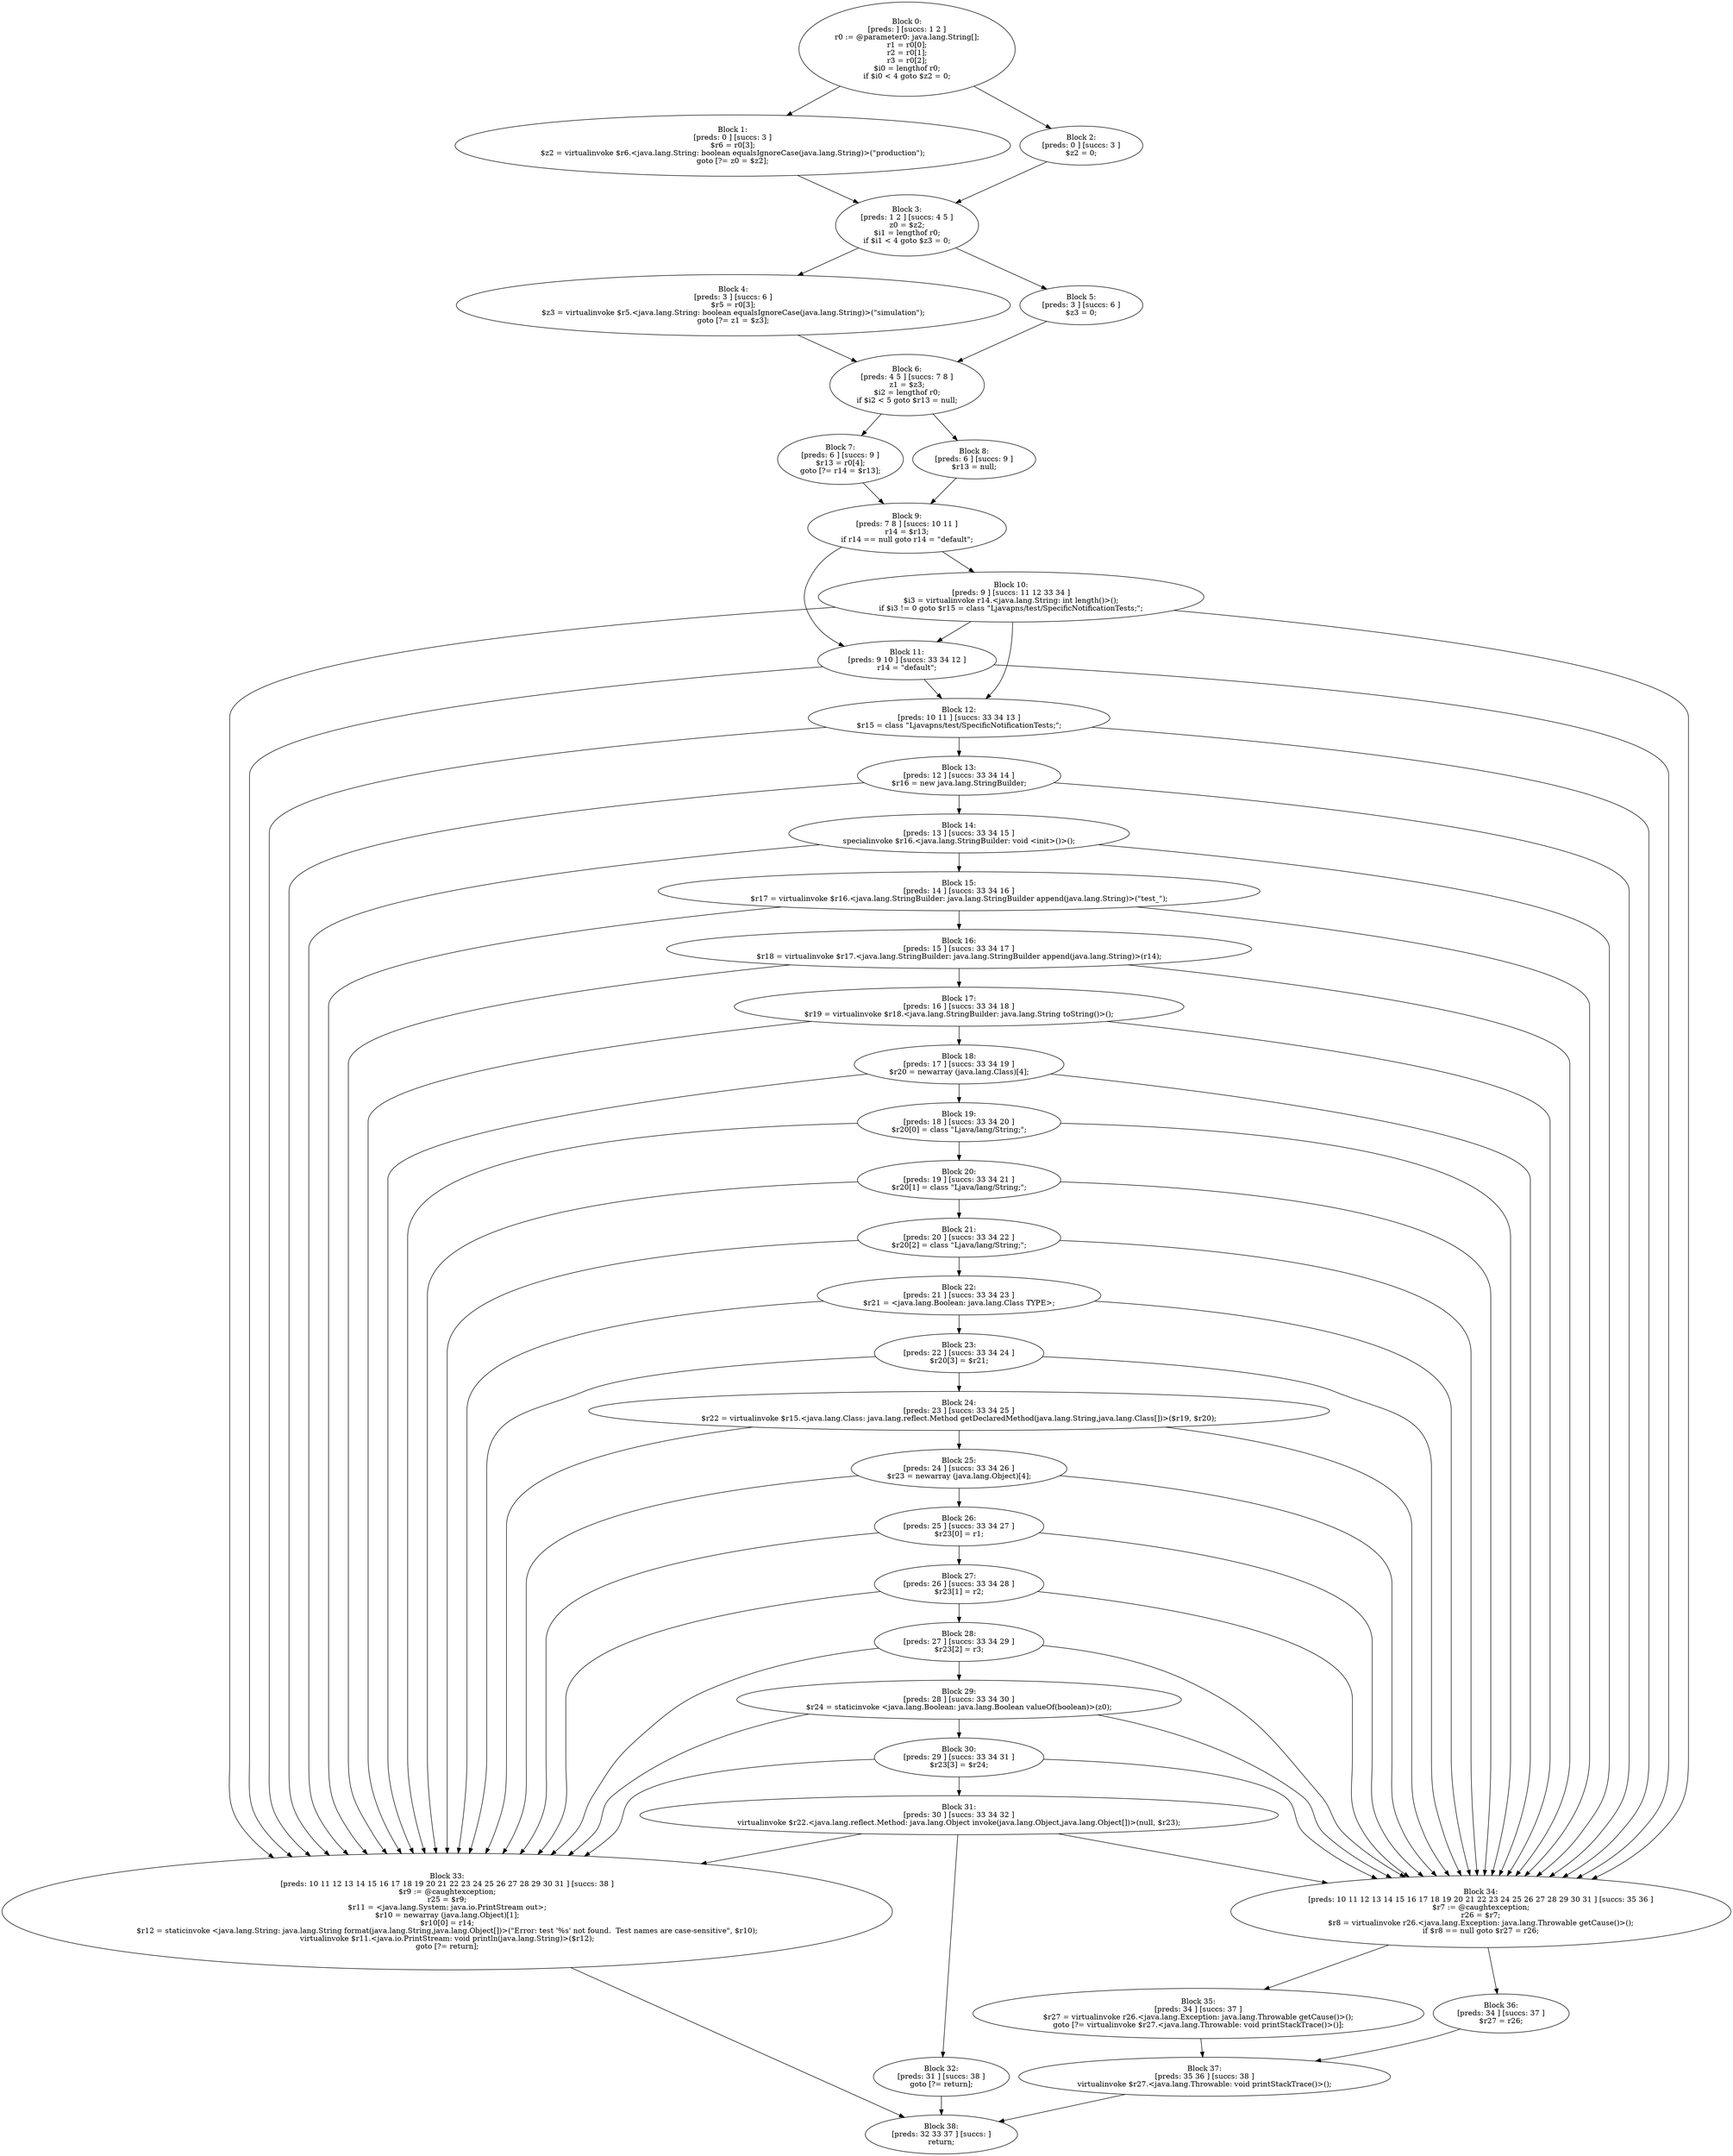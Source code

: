 digraph "unitGraph" {
    "Block 0:
[preds: ] [succs: 1 2 ]
r0 := @parameter0: java.lang.String[];
r1 = r0[0];
r2 = r0[1];
r3 = r0[2];
$i0 = lengthof r0;
if $i0 < 4 goto $z2 = 0;
"
    "Block 1:
[preds: 0 ] [succs: 3 ]
$r6 = r0[3];
$z2 = virtualinvoke $r6.<java.lang.String: boolean equalsIgnoreCase(java.lang.String)>(\"production\");
goto [?= z0 = $z2];
"
    "Block 2:
[preds: 0 ] [succs: 3 ]
$z2 = 0;
"
    "Block 3:
[preds: 1 2 ] [succs: 4 5 ]
z0 = $z2;
$i1 = lengthof r0;
if $i1 < 4 goto $z3 = 0;
"
    "Block 4:
[preds: 3 ] [succs: 6 ]
$r5 = r0[3];
$z3 = virtualinvoke $r5.<java.lang.String: boolean equalsIgnoreCase(java.lang.String)>(\"simulation\");
goto [?= z1 = $z3];
"
    "Block 5:
[preds: 3 ] [succs: 6 ]
$z3 = 0;
"
    "Block 6:
[preds: 4 5 ] [succs: 7 8 ]
z1 = $z3;
$i2 = lengthof r0;
if $i2 < 5 goto $r13 = null;
"
    "Block 7:
[preds: 6 ] [succs: 9 ]
$r13 = r0[4];
goto [?= r14 = $r13];
"
    "Block 8:
[preds: 6 ] [succs: 9 ]
$r13 = null;
"
    "Block 9:
[preds: 7 8 ] [succs: 10 11 ]
r14 = $r13;
if r14 == null goto r14 = \"default\";
"
    "Block 10:
[preds: 9 ] [succs: 11 12 33 34 ]
$i3 = virtualinvoke r14.<java.lang.String: int length()>();
if $i3 != 0 goto $r15 = class \"Ljavapns/test/SpecificNotificationTests;\";
"
    "Block 11:
[preds: 9 10 ] [succs: 33 34 12 ]
r14 = \"default\";
"
    "Block 12:
[preds: 10 11 ] [succs: 33 34 13 ]
$r15 = class \"Ljavapns/test/SpecificNotificationTests;\";
"
    "Block 13:
[preds: 12 ] [succs: 33 34 14 ]
$r16 = new java.lang.StringBuilder;
"
    "Block 14:
[preds: 13 ] [succs: 33 34 15 ]
specialinvoke $r16.<java.lang.StringBuilder: void <init>()>();
"
    "Block 15:
[preds: 14 ] [succs: 33 34 16 ]
$r17 = virtualinvoke $r16.<java.lang.StringBuilder: java.lang.StringBuilder append(java.lang.String)>(\"test_\");
"
    "Block 16:
[preds: 15 ] [succs: 33 34 17 ]
$r18 = virtualinvoke $r17.<java.lang.StringBuilder: java.lang.StringBuilder append(java.lang.String)>(r14);
"
    "Block 17:
[preds: 16 ] [succs: 33 34 18 ]
$r19 = virtualinvoke $r18.<java.lang.StringBuilder: java.lang.String toString()>();
"
    "Block 18:
[preds: 17 ] [succs: 33 34 19 ]
$r20 = newarray (java.lang.Class)[4];
"
    "Block 19:
[preds: 18 ] [succs: 33 34 20 ]
$r20[0] = class \"Ljava/lang/String;\";
"
    "Block 20:
[preds: 19 ] [succs: 33 34 21 ]
$r20[1] = class \"Ljava/lang/String;\";
"
    "Block 21:
[preds: 20 ] [succs: 33 34 22 ]
$r20[2] = class \"Ljava/lang/String;\";
"
    "Block 22:
[preds: 21 ] [succs: 33 34 23 ]
$r21 = <java.lang.Boolean: java.lang.Class TYPE>;
"
    "Block 23:
[preds: 22 ] [succs: 33 34 24 ]
$r20[3] = $r21;
"
    "Block 24:
[preds: 23 ] [succs: 33 34 25 ]
$r22 = virtualinvoke $r15.<java.lang.Class: java.lang.reflect.Method getDeclaredMethod(java.lang.String,java.lang.Class[])>($r19, $r20);
"
    "Block 25:
[preds: 24 ] [succs: 33 34 26 ]
$r23 = newarray (java.lang.Object)[4];
"
    "Block 26:
[preds: 25 ] [succs: 33 34 27 ]
$r23[0] = r1;
"
    "Block 27:
[preds: 26 ] [succs: 33 34 28 ]
$r23[1] = r2;
"
    "Block 28:
[preds: 27 ] [succs: 33 34 29 ]
$r23[2] = r3;
"
    "Block 29:
[preds: 28 ] [succs: 33 34 30 ]
$r24 = staticinvoke <java.lang.Boolean: java.lang.Boolean valueOf(boolean)>(z0);
"
    "Block 30:
[preds: 29 ] [succs: 33 34 31 ]
$r23[3] = $r24;
"
    "Block 31:
[preds: 30 ] [succs: 33 34 32 ]
virtualinvoke $r22.<java.lang.reflect.Method: java.lang.Object invoke(java.lang.Object,java.lang.Object[])>(null, $r23);
"
    "Block 32:
[preds: 31 ] [succs: 38 ]
goto [?= return];
"
    "Block 33:
[preds: 10 11 12 13 14 15 16 17 18 19 20 21 22 23 24 25 26 27 28 29 30 31 ] [succs: 38 ]
$r9 := @caughtexception;
r25 = $r9;
$r11 = <java.lang.System: java.io.PrintStream out>;
$r10 = newarray (java.lang.Object)[1];
$r10[0] = r14;
$r12 = staticinvoke <java.lang.String: java.lang.String format(java.lang.String,java.lang.Object[])>(\"Error: test \'%s\' not found.  Test names are case-sensitive\", $r10);
virtualinvoke $r11.<java.io.PrintStream: void println(java.lang.String)>($r12);
goto [?= return];
"
    "Block 34:
[preds: 10 11 12 13 14 15 16 17 18 19 20 21 22 23 24 25 26 27 28 29 30 31 ] [succs: 35 36 ]
$r7 := @caughtexception;
r26 = $r7;
$r8 = virtualinvoke r26.<java.lang.Exception: java.lang.Throwable getCause()>();
if $r8 == null goto $r27 = r26;
"
    "Block 35:
[preds: 34 ] [succs: 37 ]
$r27 = virtualinvoke r26.<java.lang.Exception: java.lang.Throwable getCause()>();
goto [?= virtualinvoke $r27.<java.lang.Throwable: void printStackTrace()>()];
"
    "Block 36:
[preds: 34 ] [succs: 37 ]
$r27 = r26;
"
    "Block 37:
[preds: 35 36 ] [succs: 38 ]
virtualinvoke $r27.<java.lang.Throwable: void printStackTrace()>();
"
    "Block 38:
[preds: 32 33 37 ] [succs: ]
return;
"
    "Block 0:
[preds: ] [succs: 1 2 ]
r0 := @parameter0: java.lang.String[];
r1 = r0[0];
r2 = r0[1];
r3 = r0[2];
$i0 = lengthof r0;
if $i0 < 4 goto $z2 = 0;
"->"Block 1:
[preds: 0 ] [succs: 3 ]
$r6 = r0[3];
$z2 = virtualinvoke $r6.<java.lang.String: boolean equalsIgnoreCase(java.lang.String)>(\"production\");
goto [?= z0 = $z2];
";
    "Block 0:
[preds: ] [succs: 1 2 ]
r0 := @parameter0: java.lang.String[];
r1 = r0[0];
r2 = r0[1];
r3 = r0[2];
$i0 = lengthof r0;
if $i0 < 4 goto $z2 = 0;
"->"Block 2:
[preds: 0 ] [succs: 3 ]
$z2 = 0;
";
    "Block 1:
[preds: 0 ] [succs: 3 ]
$r6 = r0[3];
$z2 = virtualinvoke $r6.<java.lang.String: boolean equalsIgnoreCase(java.lang.String)>(\"production\");
goto [?= z0 = $z2];
"->"Block 3:
[preds: 1 2 ] [succs: 4 5 ]
z0 = $z2;
$i1 = lengthof r0;
if $i1 < 4 goto $z3 = 0;
";
    "Block 2:
[preds: 0 ] [succs: 3 ]
$z2 = 0;
"->"Block 3:
[preds: 1 2 ] [succs: 4 5 ]
z0 = $z2;
$i1 = lengthof r0;
if $i1 < 4 goto $z3 = 0;
";
    "Block 3:
[preds: 1 2 ] [succs: 4 5 ]
z0 = $z2;
$i1 = lengthof r0;
if $i1 < 4 goto $z3 = 0;
"->"Block 4:
[preds: 3 ] [succs: 6 ]
$r5 = r0[3];
$z3 = virtualinvoke $r5.<java.lang.String: boolean equalsIgnoreCase(java.lang.String)>(\"simulation\");
goto [?= z1 = $z3];
";
    "Block 3:
[preds: 1 2 ] [succs: 4 5 ]
z0 = $z2;
$i1 = lengthof r0;
if $i1 < 4 goto $z3 = 0;
"->"Block 5:
[preds: 3 ] [succs: 6 ]
$z3 = 0;
";
    "Block 4:
[preds: 3 ] [succs: 6 ]
$r5 = r0[3];
$z3 = virtualinvoke $r5.<java.lang.String: boolean equalsIgnoreCase(java.lang.String)>(\"simulation\");
goto [?= z1 = $z3];
"->"Block 6:
[preds: 4 5 ] [succs: 7 8 ]
z1 = $z3;
$i2 = lengthof r0;
if $i2 < 5 goto $r13 = null;
";
    "Block 5:
[preds: 3 ] [succs: 6 ]
$z3 = 0;
"->"Block 6:
[preds: 4 5 ] [succs: 7 8 ]
z1 = $z3;
$i2 = lengthof r0;
if $i2 < 5 goto $r13 = null;
";
    "Block 6:
[preds: 4 5 ] [succs: 7 8 ]
z1 = $z3;
$i2 = lengthof r0;
if $i2 < 5 goto $r13 = null;
"->"Block 7:
[preds: 6 ] [succs: 9 ]
$r13 = r0[4];
goto [?= r14 = $r13];
";
    "Block 6:
[preds: 4 5 ] [succs: 7 8 ]
z1 = $z3;
$i2 = lengthof r0;
if $i2 < 5 goto $r13 = null;
"->"Block 8:
[preds: 6 ] [succs: 9 ]
$r13 = null;
";
    "Block 7:
[preds: 6 ] [succs: 9 ]
$r13 = r0[4];
goto [?= r14 = $r13];
"->"Block 9:
[preds: 7 8 ] [succs: 10 11 ]
r14 = $r13;
if r14 == null goto r14 = \"default\";
";
    "Block 8:
[preds: 6 ] [succs: 9 ]
$r13 = null;
"->"Block 9:
[preds: 7 8 ] [succs: 10 11 ]
r14 = $r13;
if r14 == null goto r14 = \"default\";
";
    "Block 9:
[preds: 7 8 ] [succs: 10 11 ]
r14 = $r13;
if r14 == null goto r14 = \"default\";
"->"Block 10:
[preds: 9 ] [succs: 11 12 33 34 ]
$i3 = virtualinvoke r14.<java.lang.String: int length()>();
if $i3 != 0 goto $r15 = class \"Ljavapns/test/SpecificNotificationTests;\";
";
    "Block 9:
[preds: 7 8 ] [succs: 10 11 ]
r14 = $r13;
if r14 == null goto r14 = \"default\";
"->"Block 11:
[preds: 9 10 ] [succs: 33 34 12 ]
r14 = \"default\";
";
    "Block 10:
[preds: 9 ] [succs: 11 12 33 34 ]
$i3 = virtualinvoke r14.<java.lang.String: int length()>();
if $i3 != 0 goto $r15 = class \"Ljavapns/test/SpecificNotificationTests;\";
"->"Block 11:
[preds: 9 10 ] [succs: 33 34 12 ]
r14 = \"default\";
";
    "Block 10:
[preds: 9 ] [succs: 11 12 33 34 ]
$i3 = virtualinvoke r14.<java.lang.String: int length()>();
if $i3 != 0 goto $r15 = class \"Ljavapns/test/SpecificNotificationTests;\";
"->"Block 12:
[preds: 10 11 ] [succs: 33 34 13 ]
$r15 = class \"Ljavapns/test/SpecificNotificationTests;\";
";
    "Block 10:
[preds: 9 ] [succs: 11 12 33 34 ]
$i3 = virtualinvoke r14.<java.lang.String: int length()>();
if $i3 != 0 goto $r15 = class \"Ljavapns/test/SpecificNotificationTests;\";
"->"Block 33:
[preds: 10 11 12 13 14 15 16 17 18 19 20 21 22 23 24 25 26 27 28 29 30 31 ] [succs: 38 ]
$r9 := @caughtexception;
r25 = $r9;
$r11 = <java.lang.System: java.io.PrintStream out>;
$r10 = newarray (java.lang.Object)[1];
$r10[0] = r14;
$r12 = staticinvoke <java.lang.String: java.lang.String format(java.lang.String,java.lang.Object[])>(\"Error: test \'%s\' not found.  Test names are case-sensitive\", $r10);
virtualinvoke $r11.<java.io.PrintStream: void println(java.lang.String)>($r12);
goto [?= return];
";
    "Block 10:
[preds: 9 ] [succs: 11 12 33 34 ]
$i3 = virtualinvoke r14.<java.lang.String: int length()>();
if $i3 != 0 goto $r15 = class \"Ljavapns/test/SpecificNotificationTests;\";
"->"Block 34:
[preds: 10 11 12 13 14 15 16 17 18 19 20 21 22 23 24 25 26 27 28 29 30 31 ] [succs: 35 36 ]
$r7 := @caughtexception;
r26 = $r7;
$r8 = virtualinvoke r26.<java.lang.Exception: java.lang.Throwable getCause()>();
if $r8 == null goto $r27 = r26;
";
    "Block 11:
[preds: 9 10 ] [succs: 33 34 12 ]
r14 = \"default\";
"->"Block 33:
[preds: 10 11 12 13 14 15 16 17 18 19 20 21 22 23 24 25 26 27 28 29 30 31 ] [succs: 38 ]
$r9 := @caughtexception;
r25 = $r9;
$r11 = <java.lang.System: java.io.PrintStream out>;
$r10 = newarray (java.lang.Object)[1];
$r10[0] = r14;
$r12 = staticinvoke <java.lang.String: java.lang.String format(java.lang.String,java.lang.Object[])>(\"Error: test \'%s\' not found.  Test names are case-sensitive\", $r10);
virtualinvoke $r11.<java.io.PrintStream: void println(java.lang.String)>($r12);
goto [?= return];
";
    "Block 11:
[preds: 9 10 ] [succs: 33 34 12 ]
r14 = \"default\";
"->"Block 34:
[preds: 10 11 12 13 14 15 16 17 18 19 20 21 22 23 24 25 26 27 28 29 30 31 ] [succs: 35 36 ]
$r7 := @caughtexception;
r26 = $r7;
$r8 = virtualinvoke r26.<java.lang.Exception: java.lang.Throwable getCause()>();
if $r8 == null goto $r27 = r26;
";
    "Block 11:
[preds: 9 10 ] [succs: 33 34 12 ]
r14 = \"default\";
"->"Block 12:
[preds: 10 11 ] [succs: 33 34 13 ]
$r15 = class \"Ljavapns/test/SpecificNotificationTests;\";
";
    "Block 12:
[preds: 10 11 ] [succs: 33 34 13 ]
$r15 = class \"Ljavapns/test/SpecificNotificationTests;\";
"->"Block 33:
[preds: 10 11 12 13 14 15 16 17 18 19 20 21 22 23 24 25 26 27 28 29 30 31 ] [succs: 38 ]
$r9 := @caughtexception;
r25 = $r9;
$r11 = <java.lang.System: java.io.PrintStream out>;
$r10 = newarray (java.lang.Object)[1];
$r10[0] = r14;
$r12 = staticinvoke <java.lang.String: java.lang.String format(java.lang.String,java.lang.Object[])>(\"Error: test \'%s\' not found.  Test names are case-sensitive\", $r10);
virtualinvoke $r11.<java.io.PrintStream: void println(java.lang.String)>($r12);
goto [?= return];
";
    "Block 12:
[preds: 10 11 ] [succs: 33 34 13 ]
$r15 = class \"Ljavapns/test/SpecificNotificationTests;\";
"->"Block 34:
[preds: 10 11 12 13 14 15 16 17 18 19 20 21 22 23 24 25 26 27 28 29 30 31 ] [succs: 35 36 ]
$r7 := @caughtexception;
r26 = $r7;
$r8 = virtualinvoke r26.<java.lang.Exception: java.lang.Throwable getCause()>();
if $r8 == null goto $r27 = r26;
";
    "Block 12:
[preds: 10 11 ] [succs: 33 34 13 ]
$r15 = class \"Ljavapns/test/SpecificNotificationTests;\";
"->"Block 13:
[preds: 12 ] [succs: 33 34 14 ]
$r16 = new java.lang.StringBuilder;
";
    "Block 13:
[preds: 12 ] [succs: 33 34 14 ]
$r16 = new java.lang.StringBuilder;
"->"Block 33:
[preds: 10 11 12 13 14 15 16 17 18 19 20 21 22 23 24 25 26 27 28 29 30 31 ] [succs: 38 ]
$r9 := @caughtexception;
r25 = $r9;
$r11 = <java.lang.System: java.io.PrintStream out>;
$r10 = newarray (java.lang.Object)[1];
$r10[0] = r14;
$r12 = staticinvoke <java.lang.String: java.lang.String format(java.lang.String,java.lang.Object[])>(\"Error: test \'%s\' not found.  Test names are case-sensitive\", $r10);
virtualinvoke $r11.<java.io.PrintStream: void println(java.lang.String)>($r12);
goto [?= return];
";
    "Block 13:
[preds: 12 ] [succs: 33 34 14 ]
$r16 = new java.lang.StringBuilder;
"->"Block 34:
[preds: 10 11 12 13 14 15 16 17 18 19 20 21 22 23 24 25 26 27 28 29 30 31 ] [succs: 35 36 ]
$r7 := @caughtexception;
r26 = $r7;
$r8 = virtualinvoke r26.<java.lang.Exception: java.lang.Throwable getCause()>();
if $r8 == null goto $r27 = r26;
";
    "Block 13:
[preds: 12 ] [succs: 33 34 14 ]
$r16 = new java.lang.StringBuilder;
"->"Block 14:
[preds: 13 ] [succs: 33 34 15 ]
specialinvoke $r16.<java.lang.StringBuilder: void <init>()>();
";
    "Block 14:
[preds: 13 ] [succs: 33 34 15 ]
specialinvoke $r16.<java.lang.StringBuilder: void <init>()>();
"->"Block 33:
[preds: 10 11 12 13 14 15 16 17 18 19 20 21 22 23 24 25 26 27 28 29 30 31 ] [succs: 38 ]
$r9 := @caughtexception;
r25 = $r9;
$r11 = <java.lang.System: java.io.PrintStream out>;
$r10 = newarray (java.lang.Object)[1];
$r10[0] = r14;
$r12 = staticinvoke <java.lang.String: java.lang.String format(java.lang.String,java.lang.Object[])>(\"Error: test \'%s\' not found.  Test names are case-sensitive\", $r10);
virtualinvoke $r11.<java.io.PrintStream: void println(java.lang.String)>($r12);
goto [?= return];
";
    "Block 14:
[preds: 13 ] [succs: 33 34 15 ]
specialinvoke $r16.<java.lang.StringBuilder: void <init>()>();
"->"Block 34:
[preds: 10 11 12 13 14 15 16 17 18 19 20 21 22 23 24 25 26 27 28 29 30 31 ] [succs: 35 36 ]
$r7 := @caughtexception;
r26 = $r7;
$r8 = virtualinvoke r26.<java.lang.Exception: java.lang.Throwable getCause()>();
if $r8 == null goto $r27 = r26;
";
    "Block 14:
[preds: 13 ] [succs: 33 34 15 ]
specialinvoke $r16.<java.lang.StringBuilder: void <init>()>();
"->"Block 15:
[preds: 14 ] [succs: 33 34 16 ]
$r17 = virtualinvoke $r16.<java.lang.StringBuilder: java.lang.StringBuilder append(java.lang.String)>(\"test_\");
";
    "Block 15:
[preds: 14 ] [succs: 33 34 16 ]
$r17 = virtualinvoke $r16.<java.lang.StringBuilder: java.lang.StringBuilder append(java.lang.String)>(\"test_\");
"->"Block 33:
[preds: 10 11 12 13 14 15 16 17 18 19 20 21 22 23 24 25 26 27 28 29 30 31 ] [succs: 38 ]
$r9 := @caughtexception;
r25 = $r9;
$r11 = <java.lang.System: java.io.PrintStream out>;
$r10 = newarray (java.lang.Object)[1];
$r10[0] = r14;
$r12 = staticinvoke <java.lang.String: java.lang.String format(java.lang.String,java.lang.Object[])>(\"Error: test \'%s\' not found.  Test names are case-sensitive\", $r10);
virtualinvoke $r11.<java.io.PrintStream: void println(java.lang.String)>($r12);
goto [?= return];
";
    "Block 15:
[preds: 14 ] [succs: 33 34 16 ]
$r17 = virtualinvoke $r16.<java.lang.StringBuilder: java.lang.StringBuilder append(java.lang.String)>(\"test_\");
"->"Block 34:
[preds: 10 11 12 13 14 15 16 17 18 19 20 21 22 23 24 25 26 27 28 29 30 31 ] [succs: 35 36 ]
$r7 := @caughtexception;
r26 = $r7;
$r8 = virtualinvoke r26.<java.lang.Exception: java.lang.Throwable getCause()>();
if $r8 == null goto $r27 = r26;
";
    "Block 15:
[preds: 14 ] [succs: 33 34 16 ]
$r17 = virtualinvoke $r16.<java.lang.StringBuilder: java.lang.StringBuilder append(java.lang.String)>(\"test_\");
"->"Block 16:
[preds: 15 ] [succs: 33 34 17 ]
$r18 = virtualinvoke $r17.<java.lang.StringBuilder: java.lang.StringBuilder append(java.lang.String)>(r14);
";
    "Block 16:
[preds: 15 ] [succs: 33 34 17 ]
$r18 = virtualinvoke $r17.<java.lang.StringBuilder: java.lang.StringBuilder append(java.lang.String)>(r14);
"->"Block 33:
[preds: 10 11 12 13 14 15 16 17 18 19 20 21 22 23 24 25 26 27 28 29 30 31 ] [succs: 38 ]
$r9 := @caughtexception;
r25 = $r9;
$r11 = <java.lang.System: java.io.PrintStream out>;
$r10 = newarray (java.lang.Object)[1];
$r10[0] = r14;
$r12 = staticinvoke <java.lang.String: java.lang.String format(java.lang.String,java.lang.Object[])>(\"Error: test \'%s\' not found.  Test names are case-sensitive\", $r10);
virtualinvoke $r11.<java.io.PrintStream: void println(java.lang.String)>($r12);
goto [?= return];
";
    "Block 16:
[preds: 15 ] [succs: 33 34 17 ]
$r18 = virtualinvoke $r17.<java.lang.StringBuilder: java.lang.StringBuilder append(java.lang.String)>(r14);
"->"Block 34:
[preds: 10 11 12 13 14 15 16 17 18 19 20 21 22 23 24 25 26 27 28 29 30 31 ] [succs: 35 36 ]
$r7 := @caughtexception;
r26 = $r7;
$r8 = virtualinvoke r26.<java.lang.Exception: java.lang.Throwable getCause()>();
if $r8 == null goto $r27 = r26;
";
    "Block 16:
[preds: 15 ] [succs: 33 34 17 ]
$r18 = virtualinvoke $r17.<java.lang.StringBuilder: java.lang.StringBuilder append(java.lang.String)>(r14);
"->"Block 17:
[preds: 16 ] [succs: 33 34 18 ]
$r19 = virtualinvoke $r18.<java.lang.StringBuilder: java.lang.String toString()>();
";
    "Block 17:
[preds: 16 ] [succs: 33 34 18 ]
$r19 = virtualinvoke $r18.<java.lang.StringBuilder: java.lang.String toString()>();
"->"Block 33:
[preds: 10 11 12 13 14 15 16 17 18 19 20 21 22 23 24 25 26 27 28 29 30 31 ] [succs: 38 ]
$r9 := @caughtexception;
r25 = $r9;
$r11 = <java.lang.System: java.io.PrintStream out>;
$r10 = newarray (java.lang.Object)[1];
$r10[0] = r14;
$r12 = staticinvoke <java.lang.String: java.lang.String format(java.lang.String,java.lang.Object[])>(\"Error: test \'%s\' not found.  Test names are case-sensitive\", $r10);
virtualinvoke $r11.<java.io.PrintStream: void println(java.lang.String)>($r12);
goto [?= return];
";
    "Block 17:
[preds: 16 ] [succs: 33 34 18 ]
$r19 = virtualinvoke $r18.<java.lang.StringBuilder: java.lang.String toString()>();
"->"Block 34:
[preds: 10 11 12 13 14 15 16 17 18 19 20 21 22 23 24 25 26 27 28 29 30 31 ] [succs: 35 36 ]
$r7 := @caughtexception;
r26 = $r7;
$r8 = virtualinvoke r26.<java.lang.Exception: java.lang.Throwable getCause()>();
if $r8 == null goto $r27 = r26;
";
    "Block 17:
[preds: 16 ] [succs: 33 34 18 ]
$r19 = virtualinvoke $r18.<java.lang.StringBuilder: java.lang.String toString()>();
"->"Block 18:
[preds: 17 ] [succs: 33 34 19 ]
$r20 = newarray (java.lang.Class)[4];
";
    "Block 18:
[preds: 17 ] [succs: 33 34 19 ]
$r20 = newarray (java.lang.Class)[4];
"->"Block 33:
[preds: 10 11 12 13 14 15 16 17 18 19 20 21 22 23 24 25 26 27 28 29 30 31 ] [succs: 38 ]
$r9 := @caughtexception;
r25 = $r9;
$r11 = <java.lang.System: java.io.PrintStream out>;
$r10 = newarray (java.lang.Object)[1];
$r10[0] = r14;
$r12 = staticinvoke <java.lang.String: java.lang.String format(java.lang.String,java.lang.Object[])>(\"Error: test \'%s\' not found.  Test names are case-sensitive\", $r10);
virtualinvoke $r11.<java.io.PrintStream: void println(java.lang.String)>($r12);
goto [?= return];
";
    "Block 18:
[preds: 17 ] [succs: 33 34 19 ]
$r20 = newarray (java.lang.Class)[4];
"->"Block 34:
[preds: 10 11 12 13 14 15 16 17 18 19 20 21 22 23 24 25 26 27 28 29 30 31 ] [succs: 35 36 ]
$r7 := @caughtexception;
r26 = $r7;
$r8 = virtualinvoke r26.<java.lang.Exception: java.lang.Throwable getCause()>();
if $r8 == null goto $r27 = r26;
";
    "Block 18:
[preds: 17 ] [succs: 33 34 19 ]
$r20 = newarray (java.lang.Class)[4];
"->"Block 19:
[preds: 18 ] [succs: 33 34 20 ]
$r20[0] = class \"Ljava/lang/String;\";
";
    "Block 19:
[preds: 18 ] [succs: 33 34 20 ]
$r20[0] = class \"Ljava/lang/String;\";
"->"Block 33:
[preds: 10 11 12 13 14 15 16 17 18 19 20 21 22 23 24 25 26 27 28 29 30 31 ] [succs: 38 ]
$r9 := @caughtexception;
r25 = $r9;
$r11 = <java.lang.System: java.io.PrintStream out>;
$r10 = newarray (java.lang.Object)[1];
$r10[0] = r14;
$r12 = staticinvoke <java.lang.String: java.lang.String format(java.lang.String,java.lang.Object[])>(\"Error: test \'%s\' not found.  Test names are case-sensitive\", $r10);
virtualinvoke $r11.<java.io.PrintStream: void println(java.lang.String)>($r12);
goto [?= return];
";
    "Block 19:
[preds: 18 ] [succs: 33 34 20 ]
$r20[0] = class \"Ljava/lang/String;\";
"->"Block 34:
[preds: 10 11 12 13 14 15 16 17 18 19 20 21 22 23 24 25 26 27 28 29 30 31 ] [succs: 35 36 ]
$r7 := @caughtexception;
r26 = $r7;
$r8 = virtualinvoke r26.<java.lang.Exception: java.lang.Throwable getCause()>();
if $r8 == null goto $r27 = r26;
";
    "Block 19:
[preds: 18 ] [succs: 33 34 20 ]
$r20[0] = class \"Ljava/lang/String;\";
"->"Block 20:
[preds: 19 ] [succs: 33 34 21 ]
$r20[1] = class \"Ljava/lang/String;\";
";
    "Block 20:
[preds: 19 ] [succs: 33 34 21 ]
$r20[1] = class \"Ljava/lang/String;\";
"->"Block 33:
[preds: 10 11 12 13 14 15 16 17 18 19 20 21 22 23 24 25 26 27 28 29 30 31 ] [succs: 38 ]
$r9 := @caughtexception;
r25 = $r9;
$r11 = <java.lang.System: java.io.PrintStream out>;
$r10 = newarray (java.lang.Object)[1];
$r10[0] = r14;
$r12 = staticinvoke <java.lang.String: java.lang.String format(java.lang.String,java.lang.Object[])>(\"Error: test \'%s\' not found.  Test names are case-sensitive\", $r10);
virtualinvoke $r11.<java.io.PrintStream: void println(java.lang.String)>($r12);
goto [?= return];
";
    "Block 20:
[preds: 19 ] [succs: 33 34 21 ]
$r20[1] = class \"Ljava/lang/String;\";
"->"Block 34:
[preds: 10 11 12 13 14 15 16 17 18 19 20 21 22 23 24 25 26 27 28 29 30 31 ] [succs: 35 36 ]
$r7 := @caughtexception;
r26 = $r7;
$r8 = virtualinvoke r26.<java.lang.Exception: java.lang.Throwable getCause()>();
if $r8 == null goto $r27 = r26;
";
    "Block 20:
[preds: 19 ] [succs: 33 34 21 ]
$r20[1] = class \"Ljava/lang/String;\";
"->"Block 21:
[preds: 20 ] [succs: 33 34 22 ]
$r20[2] = class \"Ljava/lang/String;\";
";
    "Block 21:
[preds: 20 ] [succs: 33 34 22 ]
$r20[2] = class \"Ljava/lang/String;\";
"->"Block 33:
[preds: 10 11 12 13 14 15 16 17 18 19 20 21 22 23 24 25 26 27 28 29 30 31 ] [succs: 38 ]
$r9 := @caughtexception;
r25 = $r9;
$r11 = <java.lang.System: java.io.PrintStream out>;
$r10 = newarray (java.lang.Object)[1];
$r10[0] = r14;
$r12 = staticinvoke <java.lang.String: java.lang.String format(java.lang.String,java.lang.Object[])>(\"Error: test \'%s\' not found.  Test names are case-sensitive\", $r10);
virtualinvoke $r11.<java.io.PrintStream: void println(java.lang.String)>($r12);
goto [?= return];
";
    "Block 21:
[preds: 20 ] [succs: 33 34 22 ]
$r20[2] = class \"Ljava/lang/String;\";
"->"Block 34:
[preds: 10 11 12 13 14 15 16 17 18 19 20 21 22 23 24 25 26 27 28 29 30 31 ] [succs: 35 36 ]
$r7 := @caughtexception;
r26 = $r7;
$r8 = virtualinvoke r26.<java.lang.Exception: java.lang.Throwable getCause()>();
if $r8 == null goto $r27 = r26;
";
    "Block 21:
[preds: 20 ] [succs: 33 34 22 ]
$r20[2] = class \"Ljava/lang/String;\";
"->"Block 22:
[preds: 21 ] [succs: 33 34 23 ]
$r21 = <java.lang.Boolean: java.lang.Class TYPE>;
";
    "Block 22:
[preds: 21 ] [succs: 33 34 23 ]
$r21 = <java.lang.Boolean: java.lang.Class TYPE>;
"->"Block 33:
[preds: 10 11 12 13 14 15 16 17 18 19 20 21 22 23 24 25 26 27 28 29 30 31 ] [succs: 38 ]
$r9 := @caughtexception;
r25 = $r9;
$r11 = <java.lang.System: java.io.PrintStream out>;
$r10 = newarray (java.lang.Object)[1];
$r10[0] = r14;
$r12 = staticinvoke <java.lang.String: java.lang.String format(java.lang.String,java.lang.Object[])>(\"Error: test \'%s\' not found.  Test names are case-sensitive\", $r10);
virtualinvoke $r11.<java.io.PrintStream: void println(java.lang.String)>($r12);
goto [?= return];
";
    "Block 22:
[preds: 21 ] [succs: 33 34 23 ]
$r21 = <java.lang.Boolean: java.lang.Class TYPE>;
"->"Block 34:
[preds: 10 11 12 13 14 15 16 17 18 19 20 21 22 23 24 25 26 27 28 29 30 31 ] [succs: 35 36 ]
$r7 := @caughtexception;
r26 = $r7;
$r8 = virtualinvoke r26.<java.lang.Exception: java.lang.Throwable getCause()>();
if $r8 == null goto $r27 = r26;
";
    "Block 22:
[preds: 21 ] [succs: 33 34 23 ]
$r21 = <java.lang.Boolean: java.lang.Class TYPE>;
"->"Block 23:
[preds: 22 ] [succs: 33 34 24 ]
$r20[3] = $r21;
";
    "Block 23:
[preds: 22 ] [succs: 33 34 24 ]
$r20[3] = $r21;
"->"Block 33:
[preds: 10 11 12 13 14 15 16 17 18 19 20 21 22 23 24 25 26 27 28 29 30 31 ] [succs: 38 ]
$r9 := @caughtexception;
r25 = $r9;
$r11 = <java.lang.System: java.io.PrintStream out>;
$r10 = newarray (java.lang.Object)[1];
$r10[0] = r14;
$r12 = staticinvoke <java.lang.String: java.lang.String format(java.lang.String,java.lang.Object[])>(\"Error: test \'%s\' not found.  Test names are case-sensitive\", $r10);
virtualinvoke $r11.<java.io.PrintStream: void println(java.lang.String)>($r12);
goto [?= return];
";
    "Block 23:
[preds: 22 ] [succs: 33 34 24 ]
$r20[3] = $r21;
"->"Block 34:
[preds: 10 11 12 13 14 15 16 17 18 19 20 21 22 23 24 25 26 27 28 29 30 31 ] [succs: 35 36 ]
$r7 := @caughtexception;
r26 = $r7;
$r8 = virtualinvoke r26.<java.lang.Exception: java.lang.Throwable getCause()>();
if $r8 == null goto $r27 = r26;
";
    "Block 23:
[preds: 22 ] [succs: 33 34 24 ]
$r20[3] = $r21;
"->"Block 24:
[preds: 23 ] [succs: 33 34 25 ]
$r22 = virtualinvoke $r15.<java.lang.Class: java.lang.reflect.Method getDeclaredMethod(java.lang.String,java.lang.Class[])>($r19, $r20);
";
    "Block 24:
[preds: 23 ] [succs: 33 34 25 ]
$r22 = virtualinvoke $r15.<java.lang.Class: java.lang.reflect.Method getDeclaredMethod(java.lang.String,java.lang.Class[])>($r19, $r20);
"->"Block 33:
[preds: 10 11 12 13 14 15 16 17 18 19 20 21 22 23 24 25 26 27 28 29 30 31 ] [succs: 38 ]
$r9 := @caughtexception;
r25 = $r9;
$r11 = <java.lang.System: java.io.PrintStream out>;
$r10 = newarray (java.lang.Object)[1];
$r10[0] = r14;
$r12 = staticinvoke <java.lang.String: java.lang.String format(java.lang.String,java.lang.Object[])>(\"Error: test \'%s\' not found.  Test names are case-sensitive\", $r10);
virtualinvoke $r11.<java.io.PrintStream: void println(java.lang.String)>($r12);
goto [?= return];
";
    "Block 24:
[preds: 23 ] [succs: 33 34 25 ]
$r22 = virtualinvoke $r15.<java.lang.Class: java.lang.reflect.Method getDeclaredMethod(java.lang.String,java.lang.Class[])>($r19, $r20);
"->"Block 34:
[preds: 10 11 12 13 14 15 16 17 18 19 20 21 22 23 24 25 26 27 28 29 30 31 ] [succs: 35 36 ]
$r7 := @caughtexception;
r26 = $r7;
$r8 = virtualinvoke r26.<java.lang.Exception: java.lang.Throwable getCause()>();
if $r8 == null goto $r27 = r26;
";
    "Block 24:
[preds: 23 ] [succs: 33 34 25 ]
$r22 = virtualinvoke $r15.<java.lang.Class: java.lang.reflect.Method getDeclaredMethod(java.lang.String,java.lang.Class[])>($r19, $r20);
"->"Block 25:
[preds: 24 ] [succs: 33 34 26 ]
$r23 = newarray (java.lang.Object)[4];
";
    "Block 25:
[preds: 24 ] [succs: 33 34 26 ]
$r23 = newarray (java.lang.Object)[4];
"->"Block 33:
[preds: 10 11 12 13 14 15 16 17 18 19 20 21 22 23 24 25 26 27 28 29 30 31 ] [succs: 38 ]
$r9 := @caughtexception;
r25 = $r9;
$r11 = <java.lang.System: java.io.PrintStream out>;
$r10 = newarray (java.lang.Object)[1];
$r10[0] = r14;
$r12 = staticinvoke <java.lang.String: java.lang.String format(java.lang.String,java.lang.Object[])>(\"Error: test \'%s\' not found.  Test names are case-sensitive\", $r10);
virtualinvoke $r11.<java.io.PrintStream: void println(java.lang.String)>($r12);
goto [?= return];
";
    "Block 25:
[preds: 24 ] [succs: 33 34 26 ]
$r23 = newarray (java.lang.Object)[4];
"->"Block 34:
[preds: 10 11 12 13 14 15 16 17 18 19 20 21 22 23 24 25 26 27 28 29 30 31 ] [succs: 35 36 ]
$r7 := @caughtexception;
r26 = $r7;
$r8 = virtualinvoke r26.<java.lang.Exception: java.lang.Throwable getCause()>();
if $r8 == null goto $r27 = r26;
";
    "Block 25:
[preds: 24 ] [succs: 33 34 26 ]
$r23 = newarray (java.lang.Object)[4];
"->"Block 26:
[preds: 25 ] [succs: 33 34 27 ]
$r23[0] = r1;
";
    "Block 26:
[preds: 25 ] [succs: 33 34 27 ]
$r23[0] = r1;
"->"Block 33:
[preds: 10 11 12 13 14 15 16 17 18 19 20 21 22 23 24 25 26 27 28 29 30 31 ] [succs: 38 ]
$r9 := @caughtexception;
r25 = $r9;
$r11 = <java.lang.System: java.io.PrintStream out>;
$r10 = newarray (java.lang.Object)[1];
$r10[0] = r14;
$r12 = staticinvoke <java.lang.String: java.lang.String format(java.lang.String,java.lang.Object[])>(\"Error: test \'%s\' not found.  Test names are case-sensitive\", $r10);
virtualinvoke $r11.<java.io.PrintStream: void println(java.lang.String)>($r12);
goto [?= return];
";
    "Block 26:
[preds: 25 ] [succs: 33 34 27 ]
$r23[0] = r1;
"->"Block 34:
[preds: 10 11 12 13 14 15 16 17 18 19 20 21 22 23 24 25 26 27 28 29 30 31 ] [succs: 35 36 ]
$r7 := @caughtexception;
r26 = $r7;
$r8 = virtualinvoke r26.<java.lang.Exception: java.lang.Throwable getCause()>();
if $r8 == null goto $r27 = r26;
";
    "Block 26:
[preds: 25 ] [succs: 33 34 27 ]
$r23[0] = r1;
"->"Block 27:
[preds: 26 ] [succs: 33 34 28 ]
$r23[1] = r2;
";
    "Block 27:
[preds: 26 ] [succs: 33 34 28 ]
$r23[1] = r2;
"->"Block 33:
[preds: 10 11 12 13 14 15 16 17 18 19 20 21 22 23 24 25 26 27 28 29 30 31 ] [succs: 38 ]
$r9 := @caughtexception;
r25 = $r9;
$r11 = <java.lang.System: java.io.PrintStream out>;
$r10 = newarray (java.lang.Object)[1];
$r10[0] = r14;
$r12 = staticinvoke <java.lang.String: java.lang.String format(java.lang.String,java.lang.Object[])>(\"Error: test \'%s\' not found.  Test names are case-sensitive\", $r10);
virtualinvoke $r11.<java.io.PrintStream: void println(java.lang.String)>($r12);
goto [?= return];
";
    "Block 27:
[preds: 26 ] [succs: 33 34 28 ]
$r23[1] = r2;
"->"Block 34:
[preds: 10 11 12 13 14 15 16 17 18 19 20 21 22 23 24 25 26 27 28 29 30 31 ] [succs: 35 36 ]
$r7 := @caughtexception;
r26 = $r7;
$r8 = virtualinvoke r26.<java.lang.Exception: java.lang.Throwable getCause()>();
if $r8 == null goto $r27 = r26;
";
    "Block 27:
[preds: 26 ] [succs: 33 34 28 ]
$r23[1] = r2;
"->"Block 28:
[preds: 27 ] [succs: 33 34 29 ]
$r23[2] = r3;
";
    "Block 28:
[preds: 27 ] [succs: 33 34 29 ]
$r23[2] = r3;
"->"Block 33:
[preds: 10 11 12 13 14 15 16 17 18 19 20 21 22 23 24 25 26 27 28 29 30 31 ] [succs: 38 ]
$r9 := @caughtexception;
r25 = $r9;
$r11 = <java.lang.System: java.io.PrintStream out>;
$r10 = newarray (java.lang.Object)[1];
$r10[0] = r14;
$r12 = staticinvoke <java.lang.String: java.lang.String format(java.lang.String,java.lang.Object[])>(\"Error: test \'%s\' not found.  Test names are case-sensitive\", $r10);
virtualinvoke $r11.<java.io.PrintStream: void println(java.lang.String)>($r12);
goto [?= return];
";
    "Block 28:
[preds: 27 ] [succs: 33 34 29 ]
$r23[2] = r3;
"->"Block 34:
[preds: 10 11 12 13 14 15 16 17 18 19 20 21 22 23 24 25 26 27 28 29 30 31 ] [succs: 35 36 ]
$r7 := @caughtexception;
r26 = $r7;
$r8 = virtualinvoke r26.<java.lang.Exception: java.lang.Throwable getCause()>();
if $r8 == null goto $r27 = r26;
";
    "Block 28:
[preds: 27 ] [succs: 33 34 29 ]
$r23[2] = r3;
"->"Block 29:
[preds: 28 ] [succs: 33 34 30 ]
$r24 = staticinvoke <java.lang.Boolean: java.lang.Boolean valueOf(boolean)>(z0);
";
    "Block 29:
[preds: 28 ] [succs: 33 34 30 ]
$r24 = staticinvoke <java.lang.Boolean: java.lang.Boolean valueOf(boolean)>(z0);
"->"Block 33:
[preds: 10 11 12 13 14 15 16 17 18 19 20 21 22 23 24 25 26 27 28 29 30 31 ] [succs: 38 ]
$r9 := @caughtexception;
r25 = $r9;
$r11 = <java.lang.System: java.io.PrintStream out>;
$r10 = newarray (java.lang.Object)[1];
$r10[0] = r14;
$r12 = staticinvoke <java.lang.String: java.lang.String format(java.lang.String,java.lang.Object[])>(\"Error: test \'%s\' not found.  Test names are case-sensitive\", $r10);
virtualinvoke $r11.<java.io.PrintStream: void println(java.lang.String)>($r12);
goto [?= return];
";
    "Block 29:
[preds: 28 ] [succs: 33 34 30 ]
$r24 = staticinvoke <java.lang.Boolean: java.lang.Boolean valueOf(boolean)>(z0);
"->"Block 34:
[preds: 10 11 12 13 14 15 16 17 18 19 20 21 22 23 24 25 26 27 28 29 30 31 ] [succs: 35 36 ]
$r7 := @caughtexception;
r26 = $r7;
$r8 = virtualinvoke r26.<java.lang.Exception: java.lang.Throwable getCause()>();
if $r8 == null goto $r27 = r26;
";
    "Block 29:
[preds: 28 ] [succs: 33 34 30 ]
$r24 = staticinvoke <java.lang.Boolean: java.lang.Boolean valueOf(boolean)>(z0);
"->"Block 30:
[preds: 29 ] [succs: 33 34 31 ]
$r23[3] = $r24;
";
    "Block 30:
[preds: 29 ] [succs: 33 34 31 ]
$r23[3] = $r24;
"->"Block 33:
[preds: 10 11 12 13 14 15 16 17 18 19 20 21 22 23 24 25 26 27 28 29 30 31 ] [succs: 38 ]
$r9 := @caughtexception;
r25 = $r9;
$r11 = <java.lang.System: java.io.PrintStream out>;
$r10 = newarray (java.lang.Object)[1];
$r10[0] = r14;
$r12 = staticinvoke <java.lang.String: java.lang.String format(java.lang.String,java.lang.Object[])>(\"Error: test \'%s\' not found.  Test names are case-sensitive\", $r10);
virtualinvoke $r11.<java.io.PrintStream: void println(java.lang.String)>($r12);
goto [?= return];
";
    "Block 30:
[preds: 29 ] [succs: 33 34 31 ]
$r23[3] = $r24;
"->"Block 34:
[preds: 10 11 12 13 14 15 16 17 18 19 20 21 22 23 24 25 26 27 28 29 30 31 ] [succs: 35 36 ]
$r7 := @caughtexception;
r26 = $r7;
$r8 = virtualinvoke r26.<java.lang.Exception: java.lang.Throwable getCause()>();
if $r8 == null goto $r27 = r26;
";
    "Block 30:
[preds: 29 ] [succs: 33 34 31 ]
$r23[3] = $r24;
"->"Block 31:
[preds: 30 ] [succs: 33 34 32 ]
virtualinvoke $r22.<java.lang.reflect.Method: java.lang.Object invoke(java.lang.Object,java.lang.Object[])>(null, $r23);
";
    "Block 31:
[preds: 30 ] [succs: 33 34 32 ]
virtualinvoke $r22.<java.lang.reflect.Method: java.lang.Object invoke(java.lang.Object,java.lang.Object[])>(null, $r23);
"->"Block 33:
[preds: 10 11 12 13 14 15 16 17 18 19 20 21 22 23 24 25 26 27 28 29 30 31 ] [succs: 38 ]
$r9 := @caughtexception;
r25 = $r9;
$r11 = <java.lang.System: java.io.PrintStream out>;
$r10 = newarray (java.lang.Object)[1];
$r10[0] = r14;
$r12 = staticinvoke <java.lang.String: java.lang.String format(java.lang.String,java.lang.Object[])>(\"Error: test \'%s\' not found.  Test names are case-sensitive\", $r10);
virtualinvoke $r11.<java.io.PrintStream: void println(java.lang.String)>($r12);
goto [?= return];
";
    "Block 31:
[preds: 30 ] [succs: 33 34 32 ]
virtualinvoke $r22.<java.lang.reflect.Method: java.lang.Object invoke(java.lang.Object,java.lang.Object[])>(null, $r23);
"->"Block 34:
[preds: 10 11 12 13 14 15 16 17 18 19 20 21 22 23 24 25 26 27 28 29 30 31 ] [succs: 35 36 ]
$r7 := @caughtexception;
r26 = $r7;
$r8 = virtualinvoke r26.<java.lang.Exception: java.lang.Throwable getCause()>();
if $r8 == null goto $r27 = r26;
";
    "Block 31:
[preds: 30 ] [succs: 33 34 32 ]
virtualinvoke $r22.<java.lang.reflect.Method: java.lang.Object invoke(java.lang.Object,java.lang.Object[])>(null, $r23);
"->"Block 32:
[preds: 31 ] [succs: 38 ]
goto [?= return];
";
    "Block 32:
[preds: 31 ] [succs: 38 ]
goto [?= return];
"->"Block 38:
[preds: 32 33 37 ] [succs: ]
return;
";
    "Block 33:
[preds: 10 11 12 13 14 15 16 17 18 19 20 21 22 23 24 25 26 27 28 29 30 31 ] [succs: 38 ]
$r9 := @caughtexception;
r25 = $r9;
$r11 = <java.lang.System: java.io.PrintStream out>;
$r10 = newarray (java.lang.Object)[1];
$r10[0] = r14;
$r12 = staticinvoke <java.lang.String: java.lang.String format(java.lang.String,java.lang.Object[])>(\"Error: test \'%s\' not found.  Test names are case-sensitive\", $r10);
virtualinvoke $r11.<java.io.PrintStream: void println(java.lang.String)>($r12);
goto [?= return];
"->"Block 38:
[preds: 32 33 37 ] [succs: ]
return;
";
    "Block 34:
[preds: 10 11 12 13 14 15 16 17 18 19 20 21 22 23 24 25 26 27 28 29 30 31 ] [succs: 35 36 ]
$r7 := @caughtexception;
r26 = $r7;
$r8 = virtualinvoke r26.<java.lang.Exception: java.lang.Throwable getCause()>();
if $r8 == null goto $r27 = r26;
"->"Block 35:
[preds: 34 ] [succs: 37 ]
$r27 = virtualinvoke r26.<java.lang.Exception: java.lang.Throwable getCause()>();
goto [?= virtualinvoke $r27.<java.lang.Throwable: void printStackTrace()>()];
";
    "Block 34:
[preds: 10 11 12 13 14 15 16 17 18 19 20 21 22 23 24 25 26 27 28 29 30 31 ] [succs: 35 36 ]
$r7 := @caughtexception;
r26 = $r7;
$r8 = virtualinvoke r26.<java.lang.Exception: java.lang.Throwable getCause()>();
if $r8 == null goto $r27 = r26;
"->"Block 36:
[preds: 34 ] [succs: 37 ]
$r27 = r26;
";
    "Block 35:
[preds: 34 ] [succs: 37 ]
$r27 = virtualinvoke r26.<java.lang.Exception: java.lang.Throwable getCause()>();
goto [?= virtualinvoke $r27.<java.lang.Throwable: void printStackTrace()>()];
"->"Block 37:
[preds: 35 36 ] [succs: 38 ]
virtualinvoke $r27.<java.lang.Throwable: void printStackTrace()>();
";
    "Block 36:
[preds: 34 ] [succs: 37 ]
$r27 = r26;
"->"Block 37:
[preds: 35 36 ] [succs: 38 ]
virtualinvoke $r27.<java.lang.Throwable: void printStackTrace()>();
";
    "Block 37:
[preds: 35 36 ] [succs: 38 ]
virtualinvoke $r27.<java.lang.Throwable: void printStackTrace()>();
"->"Block 38:
[preds: 32 33 37 ] [succs: ]
return;
";
}
